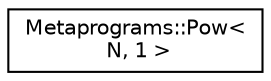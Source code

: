 digraph "Graphical Class Hierarchy"
{
  edge [fontname="Helvetica",fontsize="10",labelfontname="Helvetica",labelfontsize="10"];
  node [fontname="Helvetica",fontsize="10",shape=record];
  rankdir="LR";
  Node0 [label="Metaprograms::Pow\<\l N, 1 \>",height=0.2,width=0.4,color="black", fillcolor="white", style="filled",URL="$structMetaprograms_1_1Pow_3_01N_00_011_01_4.html"];
}
